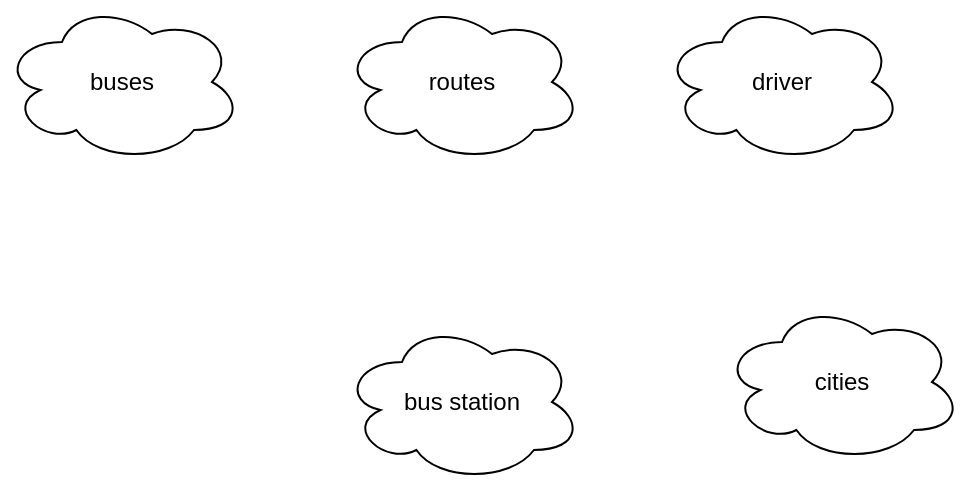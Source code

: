 <mxfile>
    <diagram id="zgVW27qtmkPbW_qnDIvs" name="Step 1 Define Purpose">
        <mxGraphModel dx="393" dy="430" grid="1" gridSize="10" guides="1" tooltips="1" connect="1" arrows="1" fold="1" page="1" pageScale="1" pageWidth="827" pageHeight="1169" math="0" shadow="0">
            <root>
                <mxCell id="YaWnEw_F_nQBMdtafvjq-0"/>
                <mxCell id="YaWnEw_F_nQBMdtafvjq-1" parent="YaWnEw_F_nQBMdtafvjq-0"/>
                <mxCell id="vGUIUQr59BMWoO-rVWWt-0" value="buses" style="ellipse;shape=cloud;whiteSpace=wrap;html=1;" parent="YaWnEw_F_nQBMdtafvjq-1" vertex="1">
                    <mxGeometry x="50" y="110" width="120" height="80" as="geometry"/>
                </mxCell>
                <mxCell id="vGUIUQr59BMWoO-rVWWt-1" value="routes" style="ellipse;shape=cloud;whiteSpace=wrap;html=1;" parent="YaWnEw_F_nQBMdtafvjq-1" vertex="1">
                    <mxGeometry x="220" y="110" width="120" height="80" as="geometry"/>
                </mxCell>
                <mxCell id="vGUIUQr59BMWoO-rVWWt-2" value="driver" style="ellipse;shape=cloud;whiteSpace=wrap;html=1;" parent="YaWnEw_F_nQBMdtafvjq-1" vertex="1">
                    <mxGeometry x="380" y="110" width="120" height="80" as="geometry"/>
                </mxCell>
                <mxCell id="vGUIUQr59BMWoO-rVWWt-3" value="bus station" style="ellipse;shape=cloud;whiteSpace=wrap;html=1;" parent="YaWnEw_F_nQBMdtafvjq-1" vertex="1">
                    <mxGeometry x="220" y="270" width="120" height="80" as="geometry"/>
                </mxCell>
                <mxCell id="vGUIUQr59BMWoO-rVWWt-4" value="cities" style="ellipse;shape=cloud;whiteSpace=wrap;html=1;" parent="YaWnEw_F_nQBMdtafvjq-1" vertex="1">
                    <mxGeometry x="410" y="260" width="120" height="80" as="geometry"/>
                </mxCell>
            </root>
        </mxGraphModel>
    </diagram>
    <diagram id="9ePzMAtWB7DYNszRs10G" name="Step 2 Entity-Relationship Model">
        <mxGraphModel dx="1278" dy="430" grid="1" gridSize="10" guides="1" tooltips="1" connect="1" arrows="1" fold="1" page="1" pageScale="1" pageWidth="827" pageHeight="1169" math="0" shadow="0">
            <root>
                <mxCell id="ZcNHztUdkP1Tjcj9PYkl-0"/>
                <mxCell id="ZcNHztUdkP1Tjcj9PYkl-1" parent="ZcNHztUdkP1Tjcj9PYkl-0"/>
                <mxCell id="hj4UKLwLYTh48s9RA0am-20" style="edgeStyle=none;html=1;exitX=1;exitY=0.5;exitDx=0;exitDy=0;entryX=0;entryY=0.5;entryDx=0;entryDy=0;endArrow=ERone;endFill=0;" parent="ZcNHztUdkP1Tjcj9PYkl-1" source="hj4UKLwLYTh48s9RA0am-6" target="hj4UKLwLYTh48s9RA0am-7" edge="1">
                    <mxGeometry relative="1" as="geometry"/>
                </mxCell>
                <mxCell id="hj4UKLwLYTh48s9RA0am-6" value="buses" style="rounded=0;whiteSpace=wrap;html=1;" parent="ZcNHztUdkP1Tjcj9PYkl-1" vertex="1">
                    <mxGeometry x="50" y="100" width="120" height="60" as="geometry"/>
                </mxCell>
                <mxCell id="hj4UKLwLYTh48s9RA0am-7" value="routes" style="rounded=0;whiteSpace=wrap;html=1;" parent="ZcNHztUdkP1Tjcj9PYkl-1" vertex="1">
                    <mxGeometry x="210" y="100" width="120" height="60" as="geometry"/>
                </mxCell>
                <mxCell id="hj4UKLwLYTh48s9RA0am-24" style="edgeStyle=none;html=1;exitX=1;exitY=0.5;exitDx=0;exitDy=0;entryX=0;entryY=0.5;entryDx=0;entryDy=0;endArrow=ERone;endFill=0;" parent="ZcNHztUdkP1Tjcj9PYkl-1" source="hj4UKLwLYTh48s9RA0am-8" target="hj4UKLwLYTh48s9RA0am-6" edge="1">
                    <mxGeometry relative="1" as="geometry"/>
                </mxCell>
                <mxCell id="hj4UKLwLYTh48s9RA0am-8" value="driver" style="rounded=0;whiteSpace=wrap;html=1;" parent="ZcNHztUdkP1Tjcj9PYkl-1" vertex="1">
                    <mxGeometry x="-170" y="110" width="120" height="60" as="geometry"/>
                </mxCell>
                <mxCell id="hj4UKLwLYTh48s9RA0am-38" style="edgeStyle=none;html=1;exitX=1;exitY=0.5;exitDx=0;exitDy=0;entryX=0;entryY=0.5;entryDx=0;entryDy=0;endArrow=ERmany;endFill=0;" parent="ZcNHztUdkP1Tjcj9PYkl-1" source="hj4UKLwLYTh48s9RA0am-9" target="hj4UKLwLYTh48s9RA0am-10" edge="1">
                    <mxGeometry relative="1" as="geometry"/>
                </mxCell>
                <mxCell id="hj4UKLwLYTh48s9RA0am-9" value="cities" style="rounded=0;whiteSpace=wrap;html=1;" parent="ZcNHztUdkP1Tjcj9PYkl-1" vertex="1">
                    <mxGeometry x="540" y="100" width="120" height="60" as="geometry"/>
                </mxCell>
                <mxCell id="hj4UKLwLYTh48s9RA0am-10" value="bus station" style="rounded=0;whiteSpace=wrap;html=1;" parent="ZcNHztUdkP1Tjcj9PYkl-1" vertex="1">
                    <mxGeometry x="707" y="100" width="120" height="60" as="geometry"/>
                </mxCell>
                <mxCell id="hj4UKLwLYTh48s9RA0am-11" value="license plate number (ID)" style="ellipse;whiteSpace=wrap;html=1;" parent="ZcNHztUdkP1Tjcj9PYkl-1" vertex="1">
                    <mxGeometry x="30" y="200" width="100" height="60" as="geometry"/>
                </mxCell>
                <mxCell id="hj4UKLwLYTh48s9RA0am-12" value="model" style="ellipse;whiteSpace=wrap;html=1;" parent="ZcNHztUdkP1Tjcj9PYkl-1" vertex="1">
                    <mxGeometry x="30" y="280" width="100" height="60" as="geometry"/>
                </mxCell>
                <mxCell id="hj4UKLwLYTh48s9RA0am-13" value="capacity" style="ellipse;whiteSpace=wrap;html=1;" parent="ZcNHztUdkP1Tjcj9PYkl-1" vertex="1">
                    <mxGeometry x="30" y="360" width="100" height="60" as="geometry"/>
                </mxCell>
                <mxCell id="hj4UKLwLYTh48s9RA0am-14" value="driver name" style="ellipse;whiteSpace=wrap;html=1;" parent="ZcNHztUdkP1Tjcj9PYkl-1" vertex="1">
                    <mxGeometry x="30" y="440" width="100" height="60" as="geometry"/>
                </mxCell>
                <mxCell id="hj4UKLwLYTh48s9RA0am-15" value="route ID" style="ellipse;whiteSpace=wrap;html=1;" parent="ZcNHztUdkP1Tjcj9PYkl-1" vertex="1">
                    <mxGeometry x="220" y="200" width="100" height="60" as="geometry"/>
                </mxCell>
                <mxCell id="hj4UKLwLYTh48s9RA0am-17" value="distance" style="ellipse;whiteSpace=wrap;html=1;" parent="ZcNHztUdkP1Tjcj9PYkl-1" vertex="1">
                    <mxGeometry x="220" y="290" width="100" height="60" as="geometry"/>
                </mxCell>
                <mxCell id="hj4UKLwLYTh48s9RA0am-18" value="origin" style="ellipse;whiteSpace=wrap;html=1;" parent="ZcNHztUdkP1Tjcj9PYkl-1" vertex="1">
                    <mxGeometry x="210" y="360" width="100" height="60" as="geometry"/>
                </mxCell>
                <mxCell id="hj4UKLwLYTh48s9RA0am-19" value="destination" style="ellipse;whiteSpace=wrap;html=1;" parent="ZcNHztUdkP1Tjcj9PYkl-1" vertex="1">
                    <mxGeometry x="210" y="430" width="100" height="60" as="geometry"/>
                </mxCell>
                <mxCell id="hj4UKLwLYTh48s9RA0am-21" value="driver ID" style="ellipse;whiteSpace=wrap;html=1;" parent="ZcNHztUdkP1Tjcj9PYkl-1" vertex="1">
                    <mxGeometry x="-160" y="200" width="100" height="60" as="geometry"/>
                </mxCell>
                <mxCell id="hj4UKLwLYTh48s9RA0am-22" value="fName" style="ellipse;whiteSpace=wrap;html=1;" parent="ZcNHztUdkP1Tjcj9PYkl-1" vertex="1">
                    <mxGeometry x="-170" y="290" width="100" height="60" as="geometry"/>
                </mxCell>
                <mxCell id="hj4UKLwLYTh48s9RA0am-23" value="LName" style="ellipse;whiteSpace=wrap;html=1;" parent="ZcNHztUdkP1Tjcj9PYkl-1" vertex="1">
                    <mxGeometry x="-170" y="370" width="100" height="60" as="geometry"/>
                </mxCell>
                <mxCell id="hj4UKLwLYTh48s9RA0am-25" value="city ID" style="ellipse;whiteSpace=wrap;html=1;" parent="ZcNHztUdkP1Tjcj9PYkl-1" vertex="1">
                    <mxGeometry x="550" y="200" width="100" height="60" as="geometry"/>
                </mxCell>
                <mxCell id="hj4UKLwLYTh48s9RA0am-26" value="city name" style="ellipse;whiteSpace=wrap;html=1;" parent="ZcNHztUdkP1Tjcj9PYkl-1" vertex="1">
                    <mxGeometry x="550" y="290" width="100" height="60" as="geometry"/>
                </mxCell>
                <mxCell id="hj4UKLwLYTh48s9RA0am-27" value="address" style="ellipse;whiteSpace=wrap;html=1;" parent="ZcNHztUdkP1Tjcj9PYkl-1" vertex="1">
                    <mxGeometry x="550" y="360" width="100" height="60" as="geometry"/>
                </mxCell>
                <mxCell id="hj4UKLwLYTh48s9RA0am-28" value="telephone number" style="ellipse;whiteSpace=wrap;html=1;" parent="ZcNHztUdkP1Tjcj9PYkl-1" vertex="1">
                    <mxGeometry x="550" y="440" width="100" height="60" as="geometry"/>
                </mxCell>
                <mxCell id="hj4UKLwLYTh48s9RA0am-29" value="bus station name" style="ellipse;whiteSpace=wrap;html=1;" parent="ZcNHztUdkP1Tjcj9PYkl-1" vertex="1">
                    <mxGeometry x="717" y="290" width="100" height="60" as="geometry"/>
                </mxCell>
                <mxCell id="hj4UKLwLYTh48s9RA0am-30" value="order number" style="ellipse;whiteSpace=wrap;html=1;" parent="ZcNHztUdkP1Tjcj9PYkl-1" vertex="1">
                    <mxGeometry x="717" y="200" width="100" height="60" as="geometry"/>
                </mxCell>
                <mxCell id="hj4UKLwLYTh48s9RA0am-35" style="edgeStyle=none;html=1;exitX=1;exitY=0.5;exitDx=0;exitDy=0;entryX=0;entryY=0.5;entryDx=0;entryDy=0;endArrow=ERmany;endFill=0;" parent="ZcNHztUdkP1Tjcj9PYkl-1" source="hj4UKLwLYTh48s9RA0am-32" target="hj4UKLwLYTh48s9RA0am-9" edge="1">
                    <mxGeometry relative="1" as="geometry"/>
                </mxCell>
                <mxCell id="hj4UKLwLYTh48s9RA0am-36" style="edgeStyle=none;html=1;exitX=0;exitY=0.5;exitDx=0;exitDy=0;endArrow=ERmany;endFill=0;" parent="ZcNHztUdkP1Tjcj9PYkl-1" source="hj4UKLwLYTh48s9RA0am-32" target="hj4UKLwLYTh48s9RA0am-7" edge="1">
                    <mxGeometry relative="1" as="geometry"/>
                </mxCell>
                <mxCell id="hj4UKLwLYTh48s9RA0am-32" value="pass through" style="rhombus;whiteSpace=wrap;html=1;" parent="ZcNHztUdkP1Tjcj9PYkl-1" vertex="1">
                    <mxGeometry x="390" y="90" width="96" height="80" as="geometry"/>
                </mxCell>
            </root>
        </mxGraphModel>
    </diagram>
    <diagram id="JPM_A53cZPw-K5ohQ-qO" name="Step 3 UML">
        <mxGraphModel dx="1278" dy="430" grid="1" gridSize="10" guides="1" tooltips="1" connect="1" arrows="1" fold="1" page="1" pageScale="1" pageWidth="827" pageHeight="1169" math="0" shadow="0">
            <root>
                <mxCell id="uQI4X9tJIaOTLOVRhrYV-0"/>
                <mxCell id="uQI4X9tJIaOTLOVRhrYV-1" parent="uQI4X9tJIaOTLOVRhrYV-0"/>
                <mxCell id="6Pv5hWprYkh9W1umphO1-28" value="driver" style="swimlane;fontStyle=0;childLayout=stackLayout;horizontal=1;startSize=26;fillColor=none;horizontalStack=0;resizeParent=1;resizeParentMax=0;resizeLast=0;collapsible=1;marginBottom=0;" parent="uQI4X9tJIaOTLOVRhrYV-1" vertex="1">
                    <mxGeometry x="-120" y="100" width="140" height="104" as="geometry"/>
                </mxCell>
                <mxCell id="6Pv5hWprYkh9W1umphO1-29" value="driver ID: int" style="text;strokeColor=none;fillColor=none;align=left;verticalAlign=top;spacingLeft=4;spacingRight=4;overflow=hidden;rotatable=0;points=[[0,0.5],[1,0.5]];portConstraint=eastwest;" parent="6Pv5hWprYkh9W1umphO1-28" vertex="1">
                    <mxGeometry y="26" width="140" height="26" as="geometry"/>
                </mxCell>
                <mxCell id="6Pv5hWprYkh9W1umphO1-30" value="fName: string" style="text;strokeColor=none;fillColor=none;align=left;verticalAlign=top;spacingLeft=4;spacingRight=4;overflow=hidden;rotatable=0;points=[[0,0.5],[1,0.5]];portConstraint=eastwest;" parent="6Pv5hWprYkh9W1umphO1-28" vertex="1">
                    <mxGeometry y="52" width="140" height="26" as="geometry"/>
                </mxCell>
                <mxCell id="6Pv5hWprYkh9W1umphO1-31" value="LName: string" style="text;strokeColor=none;fillColor=none;align=left;verticalAlign=top;spacingLeft=4;spacingRight=4;overflow=hidden;rotatable=0;points=[[0,0.5],[1,0.5]];portConstraint=eastwest;" parent="6Pv5hWprYkh9W1umphO1-28" vertex="1">
                    <mxGeometry y="78" width="140" height="26" as="geometry"/>
                </mxCell>
                <mxCell id="6Pv5hWprYkh9W1umphO1-32" value="buses" style="swimlane;fontStyle=0;childLayout=stackLayout;horizontal=1;startSize=26;fillColor=none;horizontalStack=0;resizeParent=1;resizeParentMax=0;resizeLast=0;collapsible=1;marginBottom=0;" parent="uQI4X9tJIaOTLOVRhrYV-1" vertex="1">
                    <mxGeometry x="80" y="100" width="180" height="156" as="geometry"/>
                </mxCell>
                <mxCell id="6Pv5hWprYkh9W1umphO1-33" value="license plate number (ID): string" style="text;strokeColor=none;fillColor=none;align=left;verticalAlign=top;spacingLeft=4;spacingRight=4;overflow=hidden;rotatable=0;points=[[0,0.5],[1,0.5]];portConstraint=eastwest;" parent="6Pv5hWprYkh9W1umphO1-32" vertex="1">
                    <mxGeometry y="26" width="180" height="26" as="geometry"/>
                </mxCell>
                <mxCell id="6Pv5hWprYkh9W1umphO1-34" value="model: string" style="text;strokeColor=none;fillColor=none;align=left;verticalAlign=top;spacingLeft=4;spacingRight=4;overflow=hidden;rotatable=0;points=[[0,0.5],[1,0.5]];portConstraint=eastwest;" parent="6Pv5hWprYkh9W1umphO1-32" vertex="1">
                    <mxGeometry y="52" width="180" height="26" as="geometry"/>
                </mxCell>
                <mxCell id="6Pv5hWprYkh9W1umphO1-35" value="capacity: int" style="text;strokeColor=none;fillColor=none;align=left;verticalAlign=top;spacingLeft=4;spacingRight=4;overflow=hidden;rotatable=0;points=[[0,0.5],[1,0.5]];portConstraint=eastwest;" parent="6Pv5hWprYkh9W1umphO1-32" vertex="1">
                    <mxGeometry y="78" width="180" height="26" as="geometry"/>
                </mxCell>
                <mxCell id="6Pv5hWprYkh9W1umphO1-36" value="driver name: string" style="text;strokeColor=none;fillColor=none;align=left;verticalAlign=top;spacingLeft=4;spacingRight=4;overflow=hidden;rotatable=0;points=[[0,0.5],[1,0.5]];portConstraint=eastwest;" parent="6Pv5hWprYkh9W1umphO1-32" vertex="1">
                    <mxGeometry y="104" width="180" height="26" as="geometry"/>
                </mxCell>
                <mxCell id="6Pv5hWprYkh9W1umphO1-53" value="fk driver ID: int" style="text;strokeColor=none;fillColor=none;align=left;verticalAlign=top;spacingLeft=4;spacingRight=4;overflow=hidden;rotatable=0;points=[[0,0.5],[1,0.5]];portConstraint=eastwest;" parent="6Pv5hWprYkh9W1umphO1-32" vertex="1">
                    <mxGeometry y="130" width="180" height="26" as="geometry"/>
                </mxCell>
                <mxCell id="6Pv5hWprYkh9W1umphO1-37" value="routes" style="swimlane;fontStyle=0;childLayout=stackLayout;horizontal=1;startSize=26;fillColor=none;horizontalStack=0;resizeParent=1;resizeParentMax=0;resizeLast=0;collapsible=1;marginBottom=0;" parent="uQI4X9tJIaOTLOVRhrYV-1" vertex="1">
                    <mxGeometry x="320" y="120" width="210" height="156" as="geometry"/>
                </mxCell>
                <mxCell id="6Pv5hWprYkh9W1umphO1-38" value="route ID: int" style="text;strokeColor=none;fillColor=none;align=left;verticalAlign=top;spacingLeft=4;spacingRight=4;overflow=hidden;rotatable=0;points=[[0,0.5],[1,0.5]];portConstraint=eastwest;" parent="6Pv5hWprYkh9W1umphO1-37" vertex="1">
                    <mxGeometry y="26" width="210" height="26" as="geometry"/>
                </mxCell>
                <mxCell id="6Pv5hWprYkh9W1umphO1-39" value="distance: int" style="text;strokeColor=none;fillColor=none;align=left;verticalAlign=top;spacingLeft=4;spacingRight=4;overflow=hidden;rotatable=0;points=[[0,0.5],[1,0.5]];portConstraint=eastwest;" parent="6Pv5hWprYkh9W1umphO1-37" vertex="1">
                    <mxGeometry y="52" width="210" height="26" as="geometry"/>
                </mxCell>
                <mxCell id="6Pv5hWprYkh9W1umphO1-40" value="origin: string" style="text;strokeColor=none;fillColor=none;align=left;verticalAlign=top;spacingLeft=4;spacingRight=4;overflow=hidden;rotatable=0;points=[[0,0.5],[1,0.5]];portConstraint=eastwest;" parent="6Pv5hWprYkh9W1umphO1-37" vertex="1">
                    <mxGeometry y="78" width="210" height="26" as="geometry"/>
                </mxCell>
                <mxCell id="6Pv5hWprYkh9W1umphO1-42" value="destination: string" style="text;strokeColor=none;fillColor=none;align=left;verticalAlign=top;spacingLeft=4;spacingRight=4;overflow=hidden;rotatable=0;points=[[0,0.5],[1,0.5]];portConstraint=eastwest;" parent="6Pv5hWprYkh9W1umphO1-37" vertex="1">
                    <mxGeometry y="104" width="210" height="26" as="geometry"/>
                </mxCell>
                <mxCell id="6Pv5hWprYkh9W1umphO1-55" value="fk license plate number (ID): String" style="text;strokeColor=none;fillColor=none;align=left;verticalAlign=top;spacingLeft=4;spacingRight=4;overflow=hidden;rotatable=0;points=[[0,0.5],[1,0.5]];portConstraint=eastwest;" parent="6Pv5hWprYkh9W1umphO1-37" vertex="1">
                    <mxGeometry y="130" width="210" height="26" as="geometry"/>
                </mxCell>
                <mxCell id="6Pv5hWprYkh9W1umphO1-44" value="cities" style="swimlane;fontStyle=0;childLayout=stackLayout;horizontal=1;startSize=26;fillColor=none;horizontalStack=0;resizeParent=1;resizeParentMax=0;resizeLast=0;collapsible=1;marginBottom=0;" parent="uQI4X9tJIaOTLOVRhrYV-1" vertex="1">
                    <mxGeometry x="760" y="120" width="140" height="156" as="geometry"/>
                </mxCell>
                <mxCell id="6Pv5hWprYkh9W1umphO1-45" value="city ID: int" style="text;strokeColor=none;fillColor=none;align=left;verticalAlign=top;spacingLeft=4;spacingRight=4;overflow=hidden;rotatable=0;points=[[0,0.5],[1,0.5]];portConstraint=eastwest;" parent="6Pv5hWprYkh9W1umphO1-44" vertex="1">
                    <mxGeometry y="26" width="140" height="26" as="geometry"/>
                </mxCell>
                <mxCell id="6Pv5hWprYkh9W1umphO1-46" value="city name: string" style="text;strokeColor=none;fillColor=none;align=left;verticalAlign=top;spacingLeft=4;spacingRight=4;overflow=hidden;rotatable=0;points=[[0,0.5],[1,0.5]];portConstraint=eastwest;" parent="6Pv5hWprYkh9W1umphO1-44" vertex="1">
                    <mxGeometry y="52" width="140" height="26" as="geometry"/>
                </mxCell>
                <mxCell id="6Pv5hWprYkh9W1umphO1-47" value="address: string" style="text;strokeColor=none;fillColor=none;align=left;verticalAlign=top;spacingLeft=4;spacingRight=4;overflow=hidden;rotatable=0;points=[[0,0.5],[1,0.5]];portConstraint=eastwest;" parent="6Pv5hWprYkh9W1umphO1-44" vertex="1">
                    <mxGeometry y="78" width="140" height="26" as="geometry"/>
                </mxCell>
                <mxCell id="6Pv5hWprYkh9W1umphO1-48" value="telephone number: string" style="text;strokeColor=none;fillColor=none;align=left;verticalAlign=top;spacingLeft=4;spacingRight=4;overflow=hidden;rotatable=0;points=[[0,0.5],[1,0.5]];portConstraint=eastwest;" parent="6Pv5hWprYkh9W1umphO1-44" vertex="1">
                    <mxGeometry y="104" width="140" height="26" as="geometry"/>
                </mxCell>
                <mxCell id="6Pv5hWprYkh9W1umphO1-63" value="fk order number: int" style="text;strokeColor=none;fillColor=none;align=left;verticalAlign=top;spacingLeft=4;spacingRight=4;overflow=hidden;rotatable=0;points=[[0,0.5],[1,0.5]];portConstraint=eastwest;" parent="6Pv5hWprYkh9W1umphO1-44" vertex="1">
                    <mxGeometry y="130" width="140" height="26" as="geometry"/>
                </mxCell>
                <mxCell id="6Pv5hWprYkh9W1umphO1-49" value="bus station" style="swimlane;fontStyle=0;childLayout=stackLayout;horizontal=1;startSize=26;fillColor=none;horizontalStack=0;resizeParent=1;resizeParentMax=0;resizeLast=0;collapsible=1;marginBottom=0;" parent="uQI4X9tJIaOTLOVRhrYV-1" vertex="1">
                    <mxGeometry x="930" y="120" width="140" height="78" as="geometry"/>
                </mxCell>
                <mxCell id="6Pv5hWprYkh9W1umphO1-50" value="order number: int" style="text;strokeColor=none;fillColor=none;align=left;verticalAlign=top;spacingLeft=4;spacingRight=4;overflow=hidden;rotatable=0;points=[[0,0.5],[1,0.5]];portConstraint=eastwest;" parent="6Pv5hWprYkh9W1umphO1-49" vertex="1">
                    <mxGeometry y="26" width="140" height="26" as="geometry"/>
                </mxCell>
                <mxCell id="6Pv5hWprYkh9W1umphO1-51" value="bus station name: string" style="text;strokeColor=none;fillColor=none;align=left;verticalAlign=top;spacingLeft=4;spacingRight=4;overflow=hidden;rotatable=0;points=[[0,0.5],[1,0.5]];portConstraint=eastwest;" parent="6Pv5hWprYkh9W1umphO1-49" vertex="1">
                    <mxGeometry y="52" width="140" height="26" as="geometry"/>
                </mxCell>
                <mxCell id="6Pv5hWprYkh9W1umphO1-54" style="edgeStyle=none;html=1;exitX=1;exitY=0.5;exitDx=0;exitDy=0;entryX=0;entryY=0.5;entryDx=0;entryDy=0;endArrow=ERone;endFill=0;" parent="uQI4X9tJIaOTLOVRhrYV-1" source="6Pv5hWprYkh9W1umphO1-29" target="6Pv5hWprYkh9W1umphO1-53" edge="1">
                    <mxGeometry relative="1" as="geometry">
                        <Array as="points">
                            <mxPoint x="50" y="139"/>
                            <mxPoint x="50" y="243"/>
                        </Array>
                    </mxGeometry>
                </mxCell>
                <mxCell id="6Pv5hWprYkh9W1umphO1-56" style="edgeStyle=none;html=1;exitX=1;exitY=0.5;exitDx=0;exitDy=0;entryX=0;entryY=0.5;entryDx=0;entryDy=0;endArrow=ERone;endFill=0;" parent="uQI4X9tJIaOTLOVRhrYV-1" source="6Pv5hWprYkh9W1umphO1-33" target="6Pv5hWprYkh9W1umphO1-55" edge="1">
                    <mxGeometry relative="1" as="geometry">
                        <Array as="points">
                            <mxPoint x="290" y="139"/>
                            <mxPoint x="290" y="289"/>
                        </Array>
                    </mxGeometry>
                </mxCell>
                <mxCell id="6Pv5hWprYkh9W1umphO1-57" value="map" style="swimlane;fontStyle=0;childLayout=stackLayout;horizontal=1;startSize=26;fillColor=none;horizontalStack=0;resizeParent=1;resizeParentMax=0;resizeLast=0;collapsible=1;marginBottom=0;" parent="uQI4X9tJIaOTLOVRhrYV-1" vertex="1">
                    <mxGeometry x="570" y="120" width="140" height="104" as="geometry"/>
                </mxCell>
                <mxCell id="6Pv5hWprYkh9W1umphO1-58" value="map ID: int" style="text;strokeColor=none;fillColor=none;align=left;verticalAlign=top;spacingLeft=4;spacingRight=4;overflow=hidden;rotatable=0;points=[[0,0.5],[1,0.5]];portConstraint=eastwest;" parent="6Pv5hWprYkh9W1umphO1-57" vertex="1">
                    <mxGeometry y="26" width="140" height="26" as="geometry"/>
                </mxCell>
                <mxCell id="6Pv5hWprYkh9W1umphO1-59" value="fk route ID: int" style="text;strokeColor=none;fillColor=none;align=left;verticalAlign=top;spacingLeft=4;spacingRight=4;overflow=hidden;rotatable=0;points=[[0,0.5],[1,0.5]];portConstraint=eastwest;" parent="6Pv5hWprYkh9W1umphO1-57" vertex="1">
                    <mxGeometry y="52" width="140" height="26" as="geometry"/>
                </mxCell>
                <mxCell id="6Pv5hWprYkh9W1umphO1-60" value="fk city ID:int" style="text;strokeColor=none;fillColor=none;align=left;verticalAlign=top;spacingLeft=4;spacingRight=4;overflow=hidden;rotatable=0;points=[[0,0.5],[1,0.5]];portConstraint=eastwest;" parent="6Pv5hWprYkh9W1umphO1-57" vertex="1">
                    <mxGeometry y="78" width="140" height="26" as="geometry"/>
                </mxCell>
                <mxCell id="6Pv5hWprYkh9W1umphO1-61" style="edgeStyle=none;html=1;exitX=1;exitY=0.5;exitDx=0;exitDy=0;entryX=0;entryY=0.5;entryDx=0;entryDy=0;endArrow=ERoneToMany;endFill=0;" parent="uQI4X9tJIaOTLOVRhrYV-1" source="6Pv5hWprYkh9W1umphO1-38" target="6Pv5hWprYkh9W1umphO1-59" edge="1">
                    <mxGeometry relative="1" as="geometry">
                        <Array as="points">
                            <mxPoint x="550" y="159"/>
                            <mxPoint x="550" y="185"/>
                        </Array>
                    </mxGeometry>
                </mxCell>
                <mxCell id="6Pv5hWprYkh9W1umphO1-62" style="edgeStyle=none;html=1;exitX=0;exitY=0.5;exitDx=0;exitDy=0;entryX=1;entryY=0.5;entryDx=0;entryDy=0;endArrow=ERoneToMany;endFill=0;" parent="uQI4X9tJIaOTLOVRhrYV-1" source="6Pv5hWprYkh9W1umphO1-45" target="6Pv5hWprYkh9W1umphO1-60" edge="1">
                    <mxGeometry relative="1" as="geometry">
                        <Array as="points">
                            <mxPoint x="740" y="159"/>
                            <mxPoint x="740" y="210"/>
                        </Array>
                    </mxGeometry>
                </mxCell>
                <mxCell id="6Pv5hWprYkh9W1umphO1-64" style="edgeStyle=none;html=1;exitX=1;exitY=0.5;exitDx=0;exitDy=0;entryX=0;entryY=0.5;entryDx=0;entryDy=0;endArrow=ERoneToMany;endFill=0;" parent="uQI4X9tJIaOTLOVRhrYV-1" source="6Pv5hWprYkh9W1umphO1-63" target="6Pv5hWprYkh9W1umphO1-50" edge="1">
                    <mxGeometry relative="1" as="geometry">
                        <Array as="points">
                            <mxPoint x="920" y="263"/>
                            <mxPoint x="910" y="159"/>
                        </Array>
                    </mxGeometry>
                </mxCell>
            </root>
        </mxGraphModel>
    </diagram>
    <diagram id="4PxiNC87prVwFZwc6x6e" name="Step 4 Refine and Normalize">
        <mxGraphModel dx="451" dy="430" grid="1" gridSize="10" guides="1" tooltips="1" connect="1" arrows="1" fold="1" page="1" pageScale="1" pageWidth="827" pageHeight="1169" math="0" shadow="0">
            <root>
                <mxCell id="bE3ymi1TmGcbSd-1ZZKz-0"/>
                <mxCell id="bE3ymi1TmGcbSd-1ZZKz-1" parent="bE3ymi1TmGcbSd-1ZZKz-0"/>
                <mxCell id="uPDFtDKAVRMT0mhWgLuG-0" value="driver" style="swimlane;fontStyle=0;childLayout=stackLayout;horizontal=1;startSize=26;fillColor=none;horizontalStack=0;resizeParent=1;resizeParentMax=0;resizeLast=0;collapsible=1;marginBottom=0;" parent="bE3ymi1TmGcbSd-1ZZKz-1" vertex="1">
                    <mxGeometry x="130" y="160" width="140" height="104" as="geometry"/>
                </mxCell>
                <mxCell id="uPDFtDKAVRMT0mhWgLuG-1" value="driver ID: int" style="text;strokeColor=none;fillColor=none;align=left;verticalAlign=top;spacingLeft=4;spacingRight=4;overflow=hidden;rotatable=0;points=[[0,0.5],[1,0.5]];portConstraint=eastwest;" parent="uPDFtDKAVRMT0mhWgLuG-0" vertex="1">
                    <mxGeometry y="26" width="140" height="26" as="geometry"/>
                </mxCell>
                <mxCell id="uPDFtDKAVRMT0mhWgLuG-2" value="fName: string" style="text;strokeColor=none;fillColor=none;align=left;verticalAlign=top;spacingLeft=4;spacingRight=4;overflow=hidden;rotatable=0;points=[[0,0.5],[1,0.5]];portConstraint=eastwest;" parent="uPDFtDKAVRMT0mhWgLuG-0" vertex="1">
                    <mxGeometry y="52" width="140" height="26" as="geometry"/>
                </mxCell>
                <mxCell id="uPDFtDKAVRMT0mhWgLuG-3" value="LName: string" style="text;strokeColor=none;fillColor=none;align=left;verticalAlign=top;spacingLeft=4;spacingRight=4;overflow=hidden;rotatable=0;points=[[0,0.5],[1,0.5]];portConstraint=eastwest;" parent="uPDFtDKAVRMT0mhWgLuG-0" vertex="1">
                    <mxGeometry y="78" width="140" height="26" as="geometry"/>
                </mxCell>
                <mxCell id="uPDFtDKAVRMT0mhWgLuG-4" value="buses" style="swimlane;fontStyle=0;childLayout=stackLayout;horizontal=1;startSize=26;fillColor=none;horizontalStack=0;resizeParent=1;resizeParentMax=0;resizeLast=0;collapsible=1;marginBottom=0;" parent="bE3ymi1TmGcbSd-1ZZKz-1" vertex="1">
                    <mxGeometry x="324" y="160" width="180" height="156" as="geometry"/>
                </mxCell>
                <mxCell id="uPDFtDKAVRMT0mhWgLuG-5" value="license plate number (ID): string" style="text;strokeColor=none;fillColor=none;align=left;verticalAlign=top;spacingLeft=4;spacingRight=4;overflow=hidden;rotatable=0;points=[[0,0.5],[1,0.5]];portConstraint=eastwest;" parent="uPDFtDKAVRMT0mhWgLuG-4" vertex="1">
                    <mxGeometry y="26" width="180" height="26" as="geometry"/>
                </mxCell>
                <mxCell id="uPDFtDKAVRMT0mhWgLuG-6" value="model ID" style="text;strokeColor=none;fillColor=none;align=left;verticalAlign=top;spacingLeft=4;spacingRight=4;overflow=hidden;rotatable=0;points=[[0,0.5],[1,0.5]];portConstraint=eastwest;" parent="uPDFtDKAVRMT0mhWgLuG-4" vertex="1">
                    <mxGeometry y="52" width="180" height="26" as="geometry"/>
                </mxCell>
                <mxCell id="uPDFtDKAVRMT0mhWgLuG-7" value="capacity: int" style="text;strokeColor=none;fillColor=none;align=left;verticalAlign=top;spacingLeft=4;spacingRight=4;overflow=hidden;rotatable=0;points=[[0,0.5],[1,0.5]];portConstraint=eastwest;" parent="uPDFtDKAVRMT0mhWgLuG-4" vertex="1">
                    <mxGeometry y="78" width="180" height="26" as="geometry"/>
                </mxCell>
                <mxCell id="uPDFtDKAVRMT0mhWgLuG-8" value="driver name: string" style="text;strokeColor=none;fillColor=none;align=left;verticalAlign=top;spacingLeft=4;spacingRight=4;overflow=hidden;rotatable=0;points=[[0,0.5],[1,0.5]];portConstraint=eastwest;" parent="uPDFtDKAVRMT0mhWgLuG-4" vertex="1">
                    <mxGeometry y="104" width="180" height="26" as="geometry"/>
                </mxCell>
                <mxCell id="uPDFtDKAVRMT0mhWgLuG-9" value="fk driver ID: int" style="text;strokeColor=none;fillColor=none;align=left;verticalAlign=top;spacingLeft=4;spacingRight=4;overflow=hidden;rotatable=0;points=[[0,0.5],[1,0.5]];portConstraint=eastwest;" parent="uPDFtDKAVRMT0mhWgLuG-4" vertex="1">
                    <mxGeometry y="130" width="180" height="26" as="geometry"/>
                </mxCell>
                <mxCell id="uPDFtDKAVRMT0mhWgLuG-10" value="routes" style="swimlane;fontStyle=0;childLayout=stackLayout;horizontal=1;startSize=26;fillColor=none;horizontalStack=0;resizeParent=1;resizeParentMax=0;resizeLast=0;collapsible=1;marginBottom=0;" parent="bE3ymi1TmGcbSd-1ZZKz-1" vertex="1">
                    <mxGeometry x="570" y="180" width="210" height="104" as="geometry"/>
                </mxCell>
                <mxCell id="uPDFtDKAVRMT0mhWgLuG-11" value="route ID: int" style="text;strokeColor=none;fillColor=none;align=left;verticalAlign=top;spacingLeft=4;spacingRight=4;overflow=hidden;rotatable=0;points=[[0,0.5],[1,0.5]];portConstraint=eastwest;" parent="uPDFtDKAVRMT0mhWgLuG-10" vertex="1">
                    <mxGeometry y="26" width="210" height="26" as="geometry"/>
                </mxCell>
                <mxCell id="uPDFtDKAVRMT0mhWgLuG-12" value="distance: int" style="text;strokeColor=none;fillColor=none;align=left;verticalAlign=top;spacingLeft=4;spacingRight=4;overflow=hidden;rotatable=0;points=[[0,0.5],[1,0.5]];portConstraint=eastwest;" parent="uPDFtDKAVRMT0mhWgLuG-10" vertex="1">
                    <mxGeometry y="52" width="210" height="26" as="geometry"/>
                </mxCell>
                <mxCell id="uPDFtDKAVRMT0mhWgLuG-16" value="fk license plate number (ID): String" style="text;strokeColor=none;fillColor=none;align=left;verticalAlign=top;spacingLeft=4;spacingRight=4;overflow=hidden;rotatable=0;points=[[0,0.5],[1,0.5]];portConstraint=eastwest;" parent="uPDFtDKAVRMT0mhWgLuG-10" vertex="1">
                    <mxGeometry y="78" width="210" height="26" as="geometry"/>
                </mxCell>
                <mxCell id="88XONRJkvz2WFMGKK1tY-6" style="edgeStyle=none;html=1;exitX=1;exitY=0.25;exitDx=0;exitDy=0;entryX=1;entryY=0.5;entryDx=0;entryDy=0;endArrow=ERoneToMany;endFill=0;" parent="bE3ymi1TmGcbSd-1ZZKz-1" source="uPDFtDKAVRMT0mhWgLuG-17" target="88XONRJkvz2WFMGKK1tY-4" edge="1">
                    <mxGeometry relative="1" as="geometry">
                        <Array as="points">
                            <mxPoint x="1230" y="419"/>
                            <mxPoint x="1230" y="283"/>
                        </Array>
                    </mxGeometry>
                </mxCell>
                <mxCell id="uPDFtDKAVRMT0mhWgLuG-17" value="cities" style="swimlane;fontStyle=0;childLayout=stackLayout;horizontal=1;startSize=26;fillColor=none;horizontalStack=0;resizeParent=1;resizeParentMax=0;resizeLast=0;collapsible=1;marginBottom=0;" parent="bE3ymi1TmGcbSd-1ZZKz-1" vertex="1">
                    <mxGeometry x="1020" y="380" width="140" height="156" as="geometry"/>
                </mxCell>
                <mxCell id="uPDFtDKAVRMT0mhWgLuG-18" value="city ID: int" style="text;strokeColor=none;fillColor=none;align=left;verticalAlign=top;spacingLeft=4;spacingRight=4;overflow=hidden;rotatable=0;points=[[0,0.5],[1,0.5]];portConstraint=eastwest;" parent="uPDFtDKAVRMT0mhWgLuG-17" vertex="1">
                    <mxGeometry y="26" width="140" height="26" as="geometry"/>
                </mxCell>
                <mxCell id="uPDFtDKAVRMT0mhWgLuG-19" value="city name: string" style="text;strokeColor=none;fillColor=none;align=left;verticalAlign=top;spacingLeft=4;spacingRight=4;overflow=hidden;rotatable=0;points=[[0,0.5],[1,0.5]];portConstraint=eastwest;" parent="uPDFtDKAVRMT0mhWgLuG-17" vertex="1">
                    <mxGeometry y="52" width="140" height="26" as="geometry"/>
                </mxCell>
                <mxCell id="uPDFtDKAVRMT0mhWgLuG-20" value="address: string" style="text;strokeColor=none;fillColor=none;align=left;verticalAlign=top;spacingLeft=4;spacingRight=4;overflow=hidden;rotatable=0;points=[[0,0.5],[1,0.5]];portConstraint=eastwest;" parent="uPDFtDKAVRMT0mhWgLuG-17" vertex="1">
                    <mxGeometry y="78" width="140" height="26" as="geometry"/>
                </mxCell>
                <mxCell id="uPDFtDKAVRMT0mhWgLuG-21" value="telephone number: string" style="text;strokeColor=none;fillColor=none;align=left;verticalAlign=top;spacingLeft=4;spacingRight=4;overflow=hidden;rotatable=0;points=[[0,0.5],[1,0.5]];portConstraint=eastwest;" parent="uPDFtDKAVRMT0mhWgLuG-17" vertex="1">
                    <mxGeometry y="104" width="140" height="26" as="geometry"/>
                </mxCell>
                <mxCell id="uPDFtDKAVRMT0mhWgLuG-22" value="fk order number: int" style="text;strokeColor=none;fillColor=none;align=left;verticalAlign=top;spacingLeft=4;spacingRight=4;overflow=hidden;rotatable=0;points=[[0,0.5],[1,0.5]];portConstraint=eastwest;" parent="uPDFtDKAVRMT0mhWgLuG-17" vertex="1">
                    <mxGeometry y="130" width="140" height="26" as="geometry"/>
                </mxCell>
                <mxCell id="uPDFtDKAVRMT0mhWgLuG-23" value="bus station" style="swimlane;fontStyle=0;childLayout=stackLayout;horizontal=1;startSize=26;fillColor=none;horizontalStack=0;resizeParent=1;resizeParentMax=0;resizeLast=0;collapsible=1;marginBottom=0;" parent="bE3ymi1TmGcbSd-1ZZKz-1" vertex="1">
                    <mxGeometry x="1060" y="140" width="140" height="156" as="geometry"/>
                </mxCell>
                <mxCell id="uPDFtDKAVRMT0mhWgLuG-24" value="order number: int" style="text;strokeColor=none;fillColor=none;align=left;verticalAlign=top;spacingLeft=4;spacingRight=4;overflow=hidden;rotatable=0;points=[[0,0.5],[1,0.5]];portConstraint=eastwest;" parent="uPDFtDKAVRMT0mhWgLuG-23" vertex="1">
                    <mxGeometry y="26" width="140" height="26" as="geometry"/>
                </mxCell>
                <mxCell id="uPDFtDKAVRMT0mhWgLuG-25" value="station name: string" style="text;strokeColor=none;fillColor=none;align=left;verticalAlign=top;spacingLeft=4;spacingRight=4;overflow=hidden;rotatable=0;points=[[0,0.5],[1,0.5]];portConstraint=eastwest;" parent="uPDFtDKAVRMT0mhWgLuG-23" vertex="1">
                    <mxGeometry y="52" width="140" height="26" as="geometry"/>
                </mxCell>
                <mxCell id="88XONRJkvz2WFMGKK1tY-2" value="station_adress: string" style="text;strokeColor=none;fillColor=none;align=left;verticalAlign=top;spacingLeft=4;spacingRight=4;overflow=hidden;rotatable=0;points=[[0,0.5],[1,0.5]];portConstraint=eastwest;" parent="uPDFtDKAVRMT0mhWgLuG-23" vertex="1">
                    <mxGeometry y="78" width="140" height="26" as="geometry"/>
                </mxCell>
                <mxCell id="88XONRJkvz2WFMGKK1tY-3" value="station_phone" style="text;strokeColor=none;fillColor=none;align=left;verticalAlign=top;spacingLeft=4;spacingRight=4;overflow=hidden;rotatable=0;points=[[0,0.5],[1,0.5]];portConstraint=eastwest;" parent="uPDFtDKAVRMT0mhWgLuG-23" vertex="1">
                    <mxGeometry y="104" width="140" height="26" as="geometry"/>
                </mxCell>
                <mxCell id="88XONRJkvz2WFMGKK1tY-4" value="fk_city_id: int" style="text;strokeColor=none;fillColor=none;align=left;verticalAlign=top;spacingLeft=4;spacingRight=4;overflow=hidden;rotatable=0;points=[[0,0.5],[1,0.5]];portConstraint=eastwest;" parent="uPDFtDKAVRMT0mhWgLuG-23" vertex="1">
                    <mxGeometry y="130" width="140" height="26" as="geometry"/>
                </mxCell>
                <mxCell id="uPDFtDKAVRMT0mhWgLuG-26" style="edgeStyle=none;html=1;exitX=1;exitY=0.5;exitDx=0;exitDy=0;entryX=0;entryY=0.5;entryDx=0;entryDy=0;endArrow=ERone;endFill=0;" parent="bE3ymi1TmGcbSd-1ZZKz-1" source="uPDFtDKAVRMT0mhWgLuG-1" target="uPDFtDKAVRMT0mhWgLuG-9" edge="1">
                    <mxGeometry relative="1" as="geometry">
                        <Array as="points">
                            <mxPoint x="300" y="199"/>
                            <mxPoint x="300" y="303"/>
                        </Array>
                    </mxGeometry>
                </mxCell>
                <mxCell id="uPDFtDKAVRMT0mhWgLuG-27" style="edgeStyle=none;html=1;exitX=1;exitY=0.5;exitDx=0;exitDy=0;entryX=0;entryY=0.5;entryDx=0;entryDy=0;endArrow=ERone;endFill=0;" parent="bE3ymi1TmGcbSd-1ZZKz-1" source="uPDFtDKAVRMT0mhWgLuG-5" target="uPDFtDKAVRMT0mhWgLuG-16" edge="1">
                    <mxGeometry relative="1" as="geometry">
                        <Array as="points">
                            <mxPoint x="540" y="199"/>
                            <mxPoint x="540" y="271"/>
                        </Array>
                    </mxGeometry>
                </mxCell>
                <mxCell id="uPDFtDKAVRMT0mhWgLuG-28" value="map" style="swimlane;fontStyle=0;childLayout=stackLayout;horizontal=1;startSize=26;fillColor=none;horizontalStack=0;resizeParent=1;resizeParentMax=0;resizeLast=0;collapsible=1;marginBottom=0;" parent="bE3ymi1TmGcbSd-1ZZKz-1" vertex="1">
                    <mxGeometry x="820" y="180" width="140" height="130" as="geometry"/>
                </mxCell>
                <mxCell id="uPDFtDKAVRMT0mhWgLuG-29" value="map ID: int" style="text;strokeColor=none;fillColor=none;align=left;verticalAlign=top;spacingLeft=4;spacingRight=4;overflow=hidden;rotatable=0;points=[[0,0.5],[1,0.5]];portConstraint=eastwest;" parent="uPDFtDKAVRMT0mhWgLuG-28" vertex="1">
                    <mxGeometry y="26" width="140" height="26" as="geometry"/>
                </mxCell>
                <mxCell id="uPDFtDKAVRMT0mhWgLuG-30" value="fk route ID: int" style="text;strokeColor=none;fillColor=none;align=left;verticalAlign=top;spacingLeft=4;spacingRight=4;overflow=hidden;rotatable=0;points=[[0,0.5],[1,0.5]];portConstraint=eastwest;" parent="uPDFtDKAVRMT0mhWgLuG-28" vertex="1">
                    <mxGeometry y="52" width="140" height="26" as="geometry"/>
                </mxCell>
                <mxCell id="uPDFtDKAVRMT0mhWgLuG-31" value="fk bus _station ID: Int" style="text;strokeColor=none;fillColor=none;align=left;verticalAlign=top;spacingLeft=4;spacingRight=4;overflow=hidden;rotatable=0;points=[[0,0.5],[1,0.5]];portConstraint=eastwest;" parent="uPDFtDKAVRMT0mhWgLuG-28" vertex="1">
                    <mxGeometry y="78" width="140" height="26" as="geometry"/>
                </mxCell>
                <mxCell id="88XONRJkvz2WFMGKK1tY-7" value="bus_stop_number" style="text;strokeColor=none;fillColor=none;align=left;verticalAlign=top;spacingLeft=4;spacingRight=4;overflow=hidden;rotatable=0;points=[[0,0.5],[1,0.5]];portConstraint=eastwest;" parent="uPDFtDKAVRMT0mhWgLuG-28" vertex="1">
                    <mxGeometry y="104" width="140" height="26" as="geometry"/>
                </mxCell>
                <mxCell id="uPDFtDKAVRMT0mhWgLuG-32" style="edgeStyle=none;html=1;exitX=1;exitY=0.5;exitDx=0;exitDy=0;entryX=0;entryY=0.5;entryDx=0;entryDy=0;endArrow=ERoneToMany;endFill=0;" parent="bE3ymi1TmGcbSd-1ZZKz-1" source="uPDFtDKAVRMT0mhWgLuG-11" target="uPDFtDKAVRMT0mhWgLuG-30" edge="1">
                    <mxGeometry relative="1" as="geometry">
                        <Array as="points">
                            <mxPoint x="800" y="219"/>
                            <mxPoint x="800" y="245"/>
                        </Array>
                    </mxGeometry>
                </mxCell>
                <mxCell id="Q54Q0CRFhDES5GVUkfQh-5" style="edgeStyle=none;html=1;exitX=0;exitY=0.5;exitDx=0;exitDy=0;entryX=0.004;entryY=0.077;entryDx=0;entryDy=0;entryPerimeter=0;endArrow=ERoneToMany;endFill=0;" parent="bE3ymi1TmGcbSd-1ZZKz-1" source="Q54Q0CRFhDES5GVUkfQh-0" target="uPDFtDKAVRMT0mhWgLuG-6" edge="1">
                    <mxGeometry relative="1" as="geometry">
                        <Array as="points">
                            <mxPoint x="280" y="422"/>
                            <mxPoint x="280" y="214"/>
                        </Array>
                    </mxGeometry>
                </mxCell>
                <mxCell id="Q54Q0CRFhDES5GVUkfQh-0" value="Bus Models" style="swimlane;fontStyle=0;childLayout=stackLayout;horizontal=1;startSize=26;fillColor=none;horizontalStack=0;resizeParent=1;resizeParentMax=0;resizeLast=0;collapsible=1;marginBottom=0;" parent="bE3ymi1TmGcbSd-1ZZKz-1" vertex="1">
                    <mxGeometry x="344" y="370" width="140" height="104" as="geometry"/>
                </mxCell>
                <mxCell id="Q54Q0CRFhDES5GVUkfQh-1" value="model id: int" style="text;strokeColor=none;fillColor=none;align=left;verticalAlign=top;spacingLeft=4;spacingRight=4;overflow=hidden;rotatable=0;points=[[0,0.5],[1,0.5]];portConstraint=eastwest;" parent="Q54Q0CRFhDES5GVUkfQh-0" vertex="1">
                    <mxGeometry y="26" width="140" height="26" as="geometry"/>
                </mxCell>
                <mxCell id="Q54Q0CRFhDES5GVUkfQh-2" value="model brand: string" style="text;strokeColor=none;fillColor=none;align=left;verticalAlign=top;spacingLeft=4;spacingRight=4;overflow=hidden;rotatable=0;points=[[0,0.5],[1,0.5]];portConstraint=eastwest;" parent="Q54Q0CRFhDES5GVUkfQh-0" vertex="1">
                    <mxGeometry y="52" width="140" height="26" as="geometry"/>
                </mxCell>
                <mxCell id="Q54Q0CRFhDES5GVUkfQh-7" value="model type: string" style="text;strokeColor=none;fillColor=none;align=left;verticalAlign=top;spacingLeft=4;spacingRight=4;overflow=hidden;rotatable=0;points=[[0,0.5],[1,0.5]];portConstraint=eastwest;" parent="Q54Q0CRFhDES5GVUkfQh-0" vertex="1">
                    <mxGeometry y="78" width="140" height="26" as="geometry"/>
                </mxCell>
                <mxCell id="btHG2RPcaaPtDNFq3n7V-0" value="" style="edgeStyle=none;html=1;entryX=1;entryY=0.5;entryDx=0;entryDy=0;exitX=0;exitY=0.5;exitDx=0;exitDy=0;endArrow=ERmany;endFill=0;" edge="1" parent="bE3ymi1TmGcbSd-1ZZKz-1" source="uPDFtDKAVRMT0mhWgLuG-24" target="uPDFtDKAVRMT0mhWgLuG-31">
                    <mxGeometry relative="1" as="geometry">
                        <Array as="points">
                            <mxPoint x="1040" y="179"/>
                            <mxPoint x="1040" y="271"/>
                        </Array>
                    </mxGeometry>
                </mxCell>
            </root>
        </mxGraphModel>
    </diagram>
</mxfile>